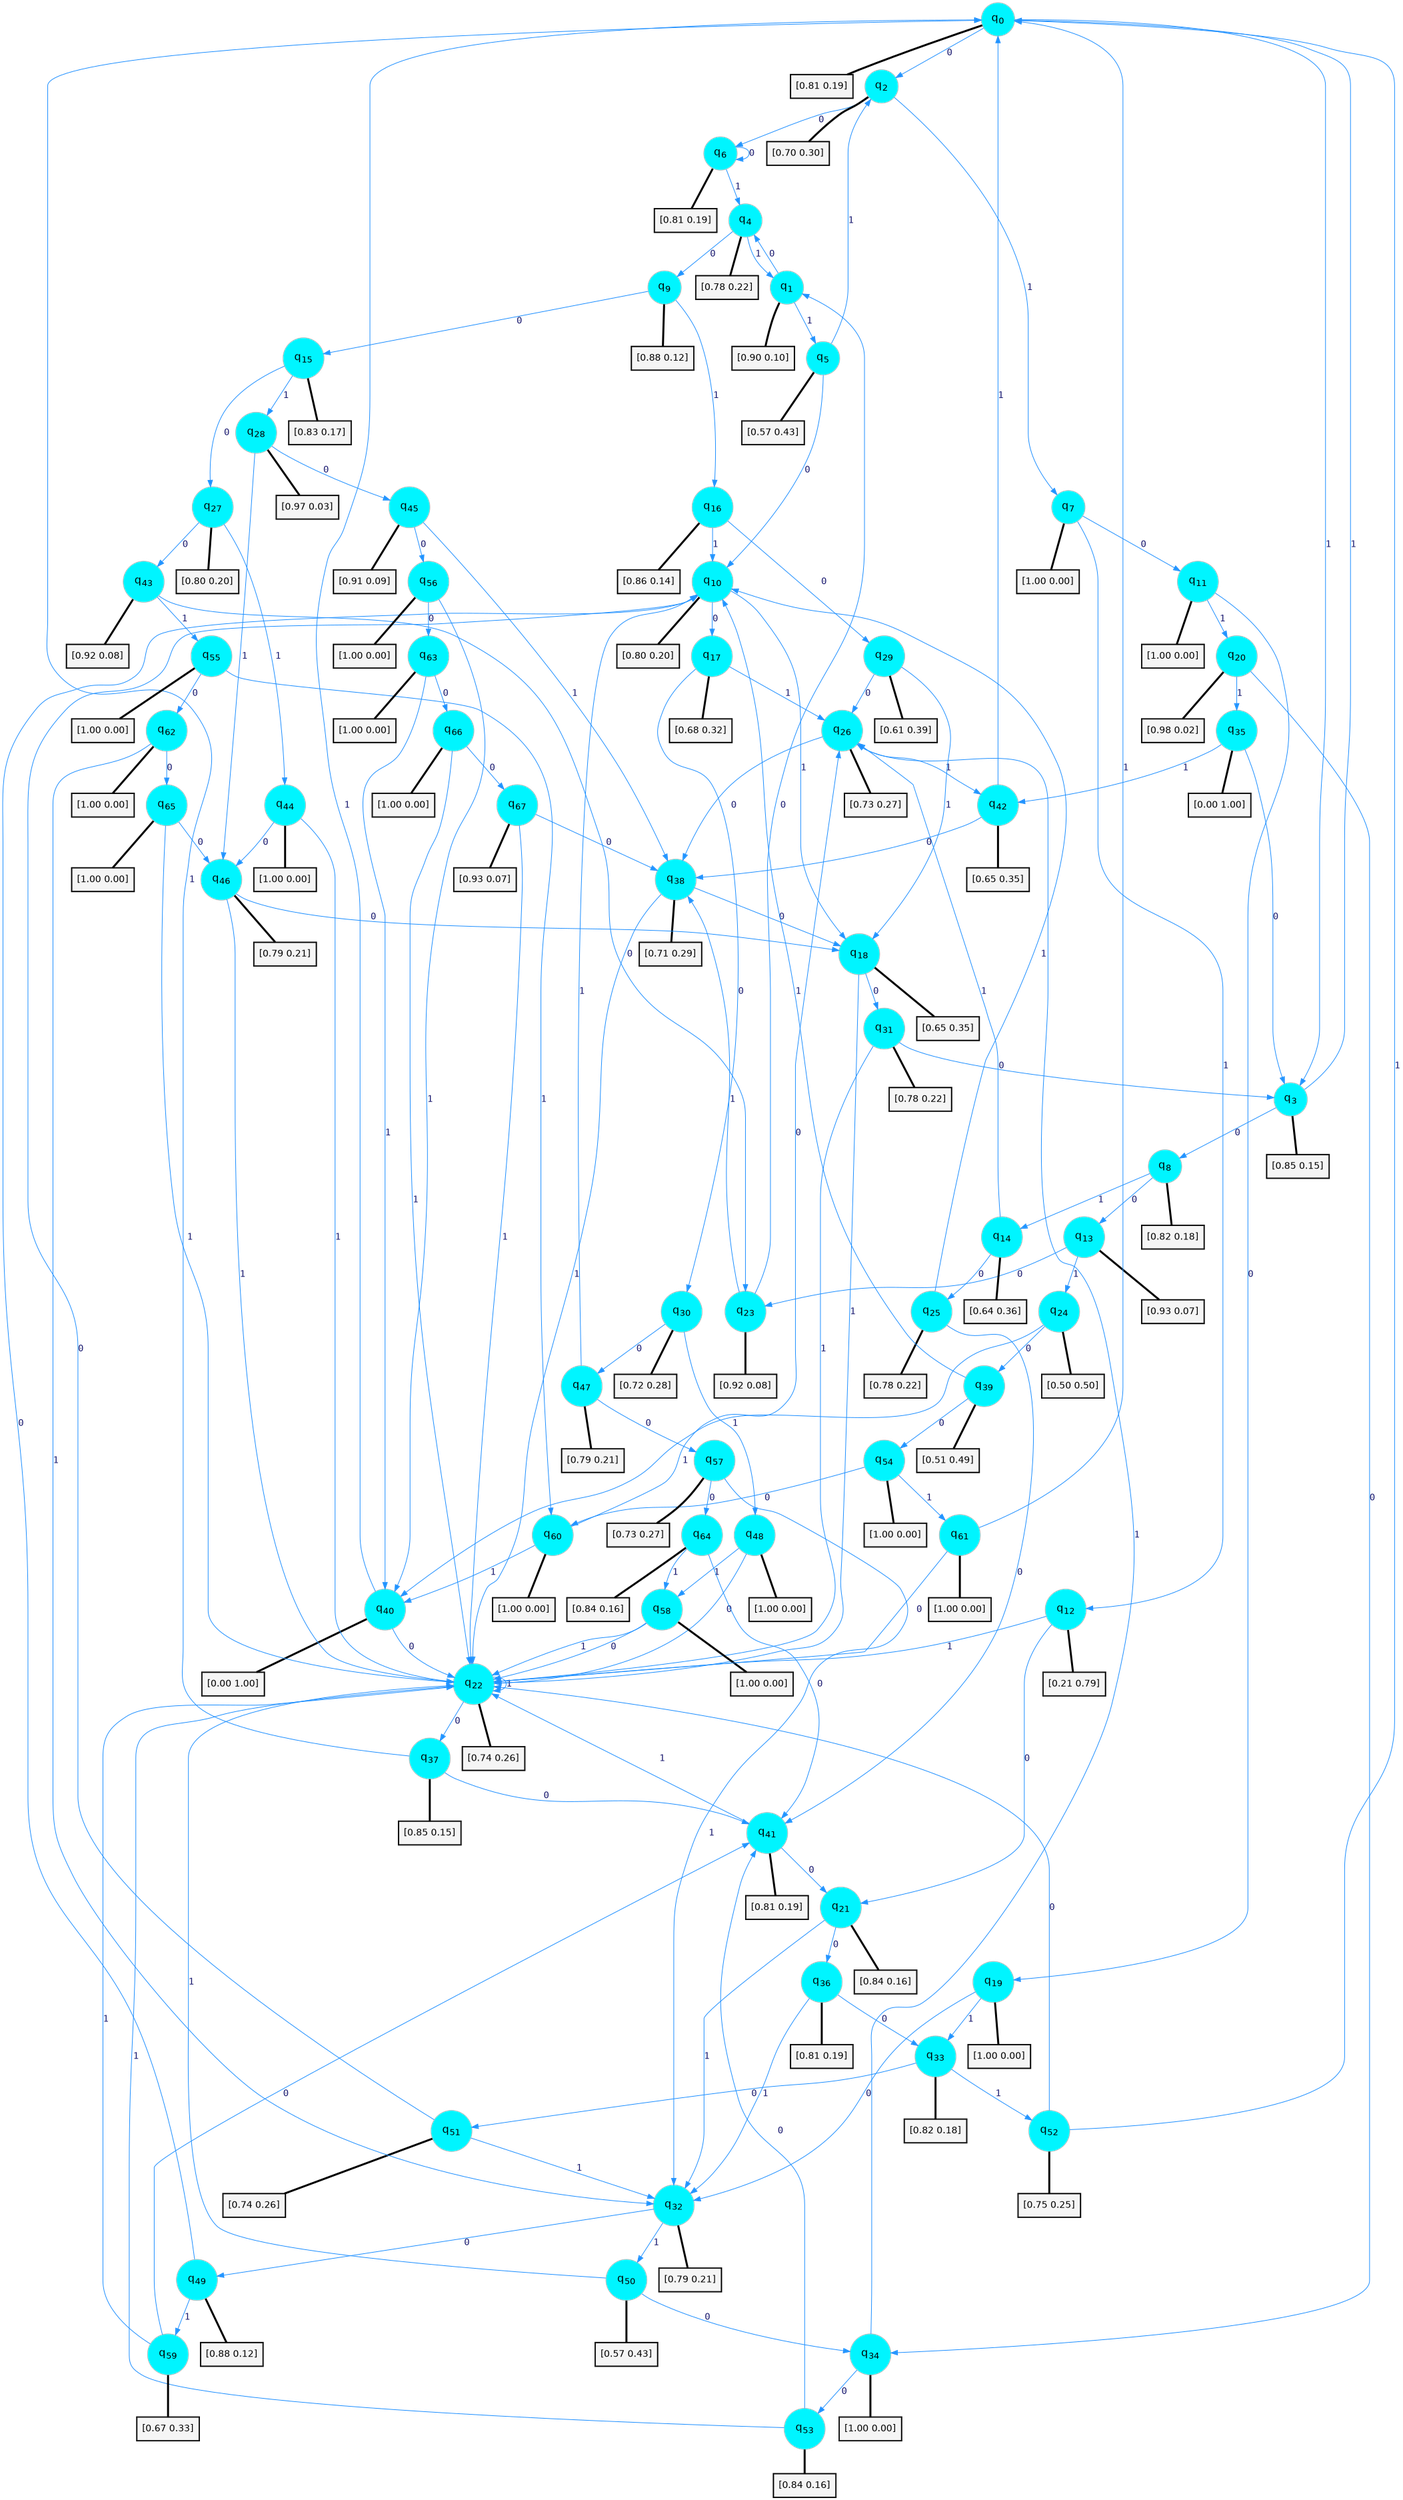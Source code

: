 digraph G {
graph [
bgcolor=transparent, dpi=300, rankdir=TD, size="40,25"];
node [
color=gray, fillcolor=turquoise1, fontcolor=black, fontname=Helvetica, fontsize=16, fontweight=bold, shape=circle, style=filled];
edge [
arrowsize=1, color=dodgerblue1, fontcolor=midnightblue, fontname=courier, fontweight=bold, penwidth=1, style=solid, weight=20];
0[label=<q<SUB>0</SUB>>];
1[label=<q<SUB>1</SUB>>];
2[label=<q<SUB>2</SUB>>];
3[label=<q<SUB>3</SUB>>];
4[label=<q<SUB>4</SUB>>];
5[label=<q<SUB>5</SUB>>];
6[label=<q<SUB>6</SUB>>];
7[label=<q<SUB>7</SUB>>];
8[label=<q<SUB>8</SUB>>];
9[label=<q<SUB>9</SUB>>];
10[label=<q<SUB>10</SUB>>];
11[label=<q<SUB>11</SUB>>];
12[label=<q<SUB>12</SUB>>];
13[label=<q<SUB>13</SUB>>];
14[label=<q<SUB>14</SUB>>];
15[label=<q<SUB>15</SUB>>];
16[label=<q<SUB>16</SUB>>];
17[label=<q<SUB>17</SUB>>];
18[label=<q<SUB>18</SUB>>];
19[label=<q<SUB>19</SUB>>];
20[label=<q<SUB>20</SUB>>];
21[label=<q<SUB>21</SUB>>];
22[label=<q<SUB>22</SUB>>];
23[label=<q<SUB>23</SUB>>];
24[label=<q<SUB>24</SUB>>];
25[label=<q<SUB>25</SUB>>];
26[label=<q<SUB>26</SUB>>];
27[label=<q<SUB>27</SUB>>];
28[label=<q<SUB>28</SUB>>];
29[label=<q<SUB>29</SUB>>];
30[label=<q<SUB>30</SUB>>];
31[label=<q<SUB>31</SUB>>];
32[label=<q<SUB>32</SUB>>];
33[label=<q<SUB>33</SUB>>];
34[label=<q<SUB>34</SUB>>];
35[label=<q<SUB>35</SUB>>];
36[label=<q<SUB>36</SUB>>];
37[label=<q<SUB>37</SUB>>];
38[label=<q<SUB>38</SUB>>];
39[label=<q<SUB>39</SUB>>];
40[label=<q<SUB>40</SUB>>];
41[label=<q<SUB>41</SUB>>];
42[label=<q<SUB>42</SUB>>];
43[label=<q<SUB>43</SUB>>];
44[label=<q<SUB>44</SUB>>];
45[label=<q<SUB>45</SUB>>];
46[label=<q<SUB>46</SUB>>];
47[label=<q<SUB>47</SUB>>];
48[label=<q<SUB>48</SUB>>];
49[label=<q<SUB>49</SUB>>];
50[label=<q<SUB>50</SUB>>];
51[label=<q<SUB>51</SUB>>];
52[label=<q<SUB>52</SUB>>];
53[label=<q<SUB>53</SUB>>];
54[label=<q<SUB>54</SUB>>];
55[label=<q<SUB>55</SUB>>];
56[label=<q<SUB>56</SUB>>];
57[label=<q<SUB>57</SUB>>];
58[label=<q<SUB>58</SUB>>];
59[label=<q<SUB>59</SUB>>];
60[label=<q<SUB>60</SUB>>];
61[label=<q<SUB>61</SUB>>];
62[label=<q<SUB>62</SUB>>];
63[label=<q<SUB>63</SUB>>];
64[label=<q<SUB>64</SUB>>];
65[label=<q<SUB>65</SUB>>];
66[label=<q<SUB>66</SUB>>];
67[label=<q<SUB>67</SUB>>];
68[label="[0.81 0.19]", shape=box,fontcolor=black, fontname=Helvetica, fontsize=14, penwidth=2, fillcolor=whitesmoke,color=black];
69[label="[0.90 0.10]", shape=box,fontcolor=black, fontname=Helvetica, fontsize=14, penwidth=2, fillcolor=whitesmoke,color=black];
70[label="[0.70 0.30]", shape=box,fontcolor=black, fontname=Helvetica, fontsize=14, penwidth=2, fillcolor=whitesmoke,color=black];
71[label="[0.85 0.15]", shape=box,fontcolor=black, fontname=Helvetica, fontsize=14, penwidth=2, fillcolor=whitesmoke,color=black];
72[label="[0.78 0.22]", shape=box,fontcolor=black, fontname=Helvetica, fontsize=14, penwidth=2, fillcolor=whitesmoke,color=black];
73[label="[0.57 0.43]", shape=box,fontcolor=black, fontname=Helvetica, fontsize=14, penwidth=2, fillcolor=whitesmoke,color=black];
74[label="[0.81 0.19]", shape=box,fontcolor=black, fontname=Helvetica, fontsize=14, penwidth=2, fillcolor=whitesmoke,color=black];
75[label="[1.00 0.00]", shape=box,fontcolor=black, fontname=Helvetica, fontsize=14, penwidth=2, fillcolor=whitesmoke,color=black];
76[label="[0.82 0.18]", shape=box,fontcolor=black, fontname=Helvetica, fontsize=14, penwidth=2, fillcolor=whitesmoke,color=black];
77[label="[0.88 0.12]", shape=box,fontcolor=black, fontname=Helvetica, fontsize=14, penwidth=2, fillcolor=whitesmoke,color=black];
78[label="[0.80 0.20]", shape=box,fontcolor=black, fontname=Helvetica, fontsize=14, penwidth=2, fillcolor=whitesmoke,color=black];
79[label="[1.00 0.00]", shape=box,fontcolor=black, fontname=Helvetica, fontsize=14, penwidth=2, fillcolor=whitesmoke,color=black];
80[label="[0.21 0.79]", shape=box,fontcolor=black, fontname=Helvetica, fontsize=14, penwidth=2, fillcolor=whitesmoke,color=black];
81[label="[0.93 0.07]", shape=box,fontcolor=black, fontname=Helvetica, fontsize=14, penwidth=2, fillcolor=whitesmoke,color=black];
82[label="[0.64 0.36]", shape=box,fontcolor=black, fontname=Helvetica, fontsize=14, penwidth=2, fillcolor=whitesmoke,color=black];
83[label="[0.83 0.17]", shape=box,fontcolor=black, fontname=Helvetica, fontsize=14, penwidth=2, fillcolor=whitesmoke,color=black];
84[label="[0.86 0.14]", shape=box,fontcolor=black, fontname=Helvetica, fontsize=14, penwidth=2, fillcolor=whitesmoke,color=black];
85[label="[0.68 0.32]", shape=box,fontcolor=black, fontname=Helvetica, fontsize=14, penwidth=2, fillcolor=whitesmoke,color=black];
86[label="[0.65 0.35]", shape=box,fontcolor=black, fontname=Helvetica, fontsize=14, penwidth=2, fillcolor=whitesmoke,color=black];
87[label="[1.00 0.00]", shape=box,fontcolor=black, fontname=Helvetica, fontsize=14, penwidth=2, fillcolor=whitesmoke,color=black];
88[label="[0.98 0.02]", shape=box,fontcolor=black, fontname=Helvetica, fontsize=14, penwidth=2, fillcolor=whitesmoke,color=black];
89[label="[0.84 0.16]", shape=box,fontcolor=black, fontname=Helvetica, fontsize=14, penwidth=2, fillcolor=whitesmoke,color=black];
90[label="[0.74 0.26]", shape=box,fontcolor=black, fontname=Helvetica, fontsize=14, penwidth=2, fillcolor=whitesmoke,color=black];
91[label="[0.92 0.08]", shape=box,fontcolor=black, fontname=Helvetica, fontsize=14, penwidth=2, fillcolor=whitesmoke,color=black];
92[label="[0.50 0.50]", shape=box,fontcolor=black, fontname=Helvetica, fontsize=14, penwidth=2, fillcolor=whitesmoke,color=black];
93[label="[0.78 0.22]", shape=box,fontcolor=black, fontname=Helvetica, fontsize=14, penwidth=2, fillcolor=whitesmoke,color=black];
94[label="[0.73 0.27]", shape=box,fontcolor=black, fontname=Helvetica, fontsize=14, penwidth=2, fillcolor=whitesmoke,color=black];
95[label="[0.80 0.20]", shape=box,fontcolor=black, fontname=Helvetica, fontsize=14, penwidth=2, fillcolor=whitesmoke,color=black];
96[label="[0.97 0.03]", shape=box,fontcolor=black, fontname=Helvetica, fontsize=14, penwidth=2, fillcolor=whitesmoke,color=black];
97[label="[0.61 0.39]", shape=box,fontcolor=black, fontname=Helvetica, fontsize=14, penwidth=2, fillcolor=whitesmoke,color=black];
98[label="[0.72 0.28]", shape=box,fontcolor=black, fontname=Helvetica, fontsize=14, penwidth=2, fillcolor=whitesmoke,color=black];
99[label="[0.78 0.22]", shape=box,fontcolor=black, fontname=Helvetica, fontsize=14, penwidth=2, fillcolor=whitesmoke,color=black];
100[label="[0.79 0.21]", shape=box,fontcolor=black, fontname=Helvetica, fontsize=14, penwidth=2, fillcolor=whitesmoke,color=black];
101[label="[0.82 0.18]", shape=box,fontcolor=black, fontname=Helvetica, fontsize=14, penwidth=2, fillcolor=whitesmoke,color=black];
102[label="[1.00 0.00]", shape=box,fontcolor=black, fontname=Helvetica, fontsize=14, penwidth=2, fillcolor=whitesmoke,color=black];
103[label="[0.00 1.00]", shape=box,fontcolor=black, fontname=Helvetica, fontsize=14, penwidth=2, fillcolor=whitesmoke,color=black];
104[label="[0.81 0.19]", shape=box,fontcolor=black, fontname=Helvetica, fontsize=14, penwidth=2, fillcolor=whitesmoke,color=black];
105[label="[0.85 0.15]", shape=box,fontcolor=black, fontname=Helvetica, fontsize=14, penwidth=2, fillcolor=whitesmoke,color=black];
106[label="[0.71 0.29]", shape=box,fontcolor=black, fontname=Helvetica, fontsize=14, penwidth=2, fillcolor=whitesmoke,color=black];
107[label="[0.51 0.49]", shape=box,fontcolor=black, fontname=Helvetica, fontsize=14, penwidth=2, fillcolor=whitesmoke,color=black];
108[label="[0.00 1.00]", shape=box,fontcolor=black, fontname=Helvetica, fontsize=14, penwidth=2, fillcolor=whitesmoke,color=black];
109[label="[0.81 0.19]", shape=box,fontcolor=black, fontname=Helvetica, fontsize=14, penwidth=2, fillcolor=whitesmoke,color=black];
110[label="[0.65 0.35]", shape=box,fontcolor=black, fontname=Helvetica, fontsize=14, penwidth=2, fillcolor=whitesmoke,color=black];
111[label="[0.92 0.08]", shape=box,fontcolor=black, fontname=Helvetica, fontsize=14, penwidth=2, fillcolor=whitesmoke,color=black];
112[label="[1.00 0.00]", shape=box,fontcolor=black, fontname=Helvetica, fontsize=14, penwidth=2, fillcolor=whitesmoke,color=black];
113[label="[0.91 0.09]", shape=box,fontcolor=black, fontname=Helvetica, fontsize=14, penwidth=2, fillcolor=whitesmoke,color=black];
114[label="[0.79 0.21]", shape=box,fontcolor=black, fontname=Helvetica, fontsize=14, penwidth=2, fillcolor=whitesmoke,color=black];
115[label="[0.79 0.21]", shape=box,fontcolor=black, fontname=Helvetica, fontsize=14, penwidth=2, fillcolor=whitesmoke,color=black];
116[label="[1.00 0.00]", shape=box,fontcolor=black, fontname=Helvetica, fontsize=14, penwidth=2, fillcolor=whitesmoke,color=black];
117[label="[0.88 0.12]", shape=box,fontcolor=black, fontname=Helvetica, fontsize=14, penwidth=2, fillcolor=whitesmoke,color=black];
118[label="[0.57 0.43]", shape=box,fontcolor=black, fontname=Helvetica, fontsize=14, penwidth=2, fillcolor=whitesmoke,color=black];
119[label="[0.74 0.26]", shape=box,fontcolor=black, fontname=Helvetica, fontsize=14, penwidth=2, fillcolor=whitesmoke,color=black];
120[label="[0.75 0.25]", shape=box,fontcolor=black, fontname=Helvetica, fontsize=14, penwidth=2, fillcolor=whitesmoke,color=black];
121[label="[0.84 0.16]", shape=box,fontcolor=black, fontname=Helvetica, fontsize=14, penwidth=2, fillcolor=whitesmoke,color=black];
122[label="[1.00 0.00]", shape=box,fontcolor=black, fontname=Helvetica, fontsize=14, penwidth=2, fillcolor=whitesmoke,color=black];
123[label="[1.00 0.00]", shape=box,fontcolor=black, fontname=Helvetica, fontsize=14, penwidth=2, fillcolor=whitesmoke,color=black];
124[label="[1.00 0.00]", shape=box,fontcolor=black, fontname=Helvetica, fontsize=14, penwidth=2, fillcolor=whitesmoke,color=black];
125[label="[0.73 0.27]", shape=box,fontcolor=black, fontname=Helvetica, fontsize=14, penwidth=2, fillcolor=whitesmoke,color=black];
126[label="[1.00 0.00]", shape=box,fontcolor=black, fontname=Helvetica, fontsize=14, penwidth=2, fillcolor=whitesmoke,color=black];
127[label="[0.67 0.33]", shape=box,fontcolor=black, fontname=Helvetica, fontsize=14, penwidth=2, fillcolor=whitesmoke,color=black];
128[label="[1.00 0.00]", shape=box,fontcolor=black, fontname=Helvetica, fontsize=14, penwidth=2, fillcolor=whitesmoke,color=black];
129[label="[1.00 0.00]", shape=box,fontcolor=black, fontname=Helvetica, fontsize=14, penwidth=2, fillcolor=whitesmoke,color=black];
130[label="[1.00 0.00]", shape=box,fontcolor=black, fontname=Helvetica, fontsize=14, penwidth=2, fillcolor=whitesmoke,color=black];
131[label="[1.00 0.00]", shape=box,fontcolor=black, fontname=Helvetica, fontsize=14, penwidth=2, fillcolor=whitesmoke,color=black];
132[label="[0.84 0.16]", shape=box,fontcolor=black, fontname=Helvetica, fontsize=14, penwidth=2, fillcolor=whitesmoke,color=black];
133[label="[1.00 0.00]", shape=box,fontcolor=black, fontname=Helvetica, fontsize=14, penwidth=2, fillcolor=whitesmoke,color=black];
134[label="[1.00 0.00]", shape=box,fontcolor=black, fontname=Helvetica, fontsize=14, penwidth=2, fillcolor=whitesmoke,color=black];
135[label="[0.93 0.07]", shape=box,fontcolor=black, fontname=Helvetica, fontsize=14, penwidth=2, fillcolor=whitesmoke,color=black];
0->2 [label=0];
0->3 [label=1];
0->68 [arrowhead=none, penwidth=3,color=black];
1->4 [label=0];
1->5 [label=1];
1->69 [arrowhead=none, penwidth=3,color=black];
2->6 [label=0];
2->7 [label=1];
2->70 [arrowhead=none, penwidth=3,color=black];
3->8 [label=0];
3->0 [label=1];
3->71 [arrowhead=none, penwidth=3,color=black];
4->9 [label=0];
4->1 [label=1];
4->72 [arrowhead=none, penwidth=3,color=black];
5->10 [label=0];
5->2 [label=1];
5->73 [arrowhead=none, penwidth=3,color=black];
6->6 [label=0];
6->4 [label=1];
6->74 [arrowhead=none, penwidth=3,color=black];
7->11 [label=0];
7->12 [label=1];
7->75 [arrowhead=none, penwidth=3,color=black];
8->13 [label=0];
8->14 [label=1];
8->76 [arrowhead=none, penwidth=3,color=black];
9->15 [label=0];
9->16 [label=1];
9->77 [arrowhead=none, penwidth=3,color=black];
10->17 [label=0];
10->18 [label=1];
10->78 [arrowhead=none, penwidth=3,color=black];
11->19 [label=0];
11->20 [label=1];
11->79 [arrowhead=none, penwidth=3,color=black];
12->21 [label=0];
12->22 [label=1];
12->80 [arrowhead=none, penwidth=3,color=black];
13->23 [label=0];
13->24 [label=1];
13->81 [arrowhead=none, penwidth=3,color=black];
14->25 [label=0];
14->26 [label=1];
14->82 [arrowhead=none, penwidth=3,color=black];
15->27 [label=0];
15->28 [label=1];
15->83 [arrowhead=none, penwidth=3,color=black];
16->29 [label=0];
16->10 [label=1];
16->84 [arrowhead=none, penwidth=3,color=black];
17->30 [label=0];
17->26 [label=1];
17->85 [arrowhead=none, penwidth=3,color=black];
18->31 [label=0];
18->22 [label=1];
18->86 [arrowhead=none, penwidth=3,color=black];
19->32 [label=0];
19->33 [label=1];
19->87 [arrowhead=none, penwidth=3,color=black];
20->34 [label=0];
20->35 [label=1];
20->88 [arrowhead=none, penwidth=3,color=black];
21->36 [label=0];
21->32 [label=1];
21->89 [arrowhead=none, penwidth=3,color=black];
22->37 [label=0];
22->22 [label=1];
22->90 [arrowhead=none, penwidth=3,color=black];
23->1 [label=0];
23->38 [label=1];
23->91 [arrowhead=none, penwidth=3,color=black];
24->39 [label=0];
24->40 [label=1];
24->92 [arrowhead=none, penwidth=3,color=black];
25->41 [label=0];
25->10 [label=1];
25->93 [arrowhead=none, penwidth=3,color=black];
26->38 [label=0];
26->42 [label=1];
26->94 [arrowhead=none, penwidth=3,color=black];
27->43 [label=0];
27->44 [label=1];
27->95 [arrowhead=none, penwidth=3,color=black];
28->45 [label=0];
28->46 [label=1];
28->96 [arrowhead=none, penwidth=3,color=black];
29->26 [label=0];
29->18 [label=1];
29->97 [arrowhead=none, penwidth=3,color=black];
30->47 [label=0];
30->48 [label=1];
30->98 [arrowhead=none, penwidth=3,color=black];
31->3 [label=0];
31->22 [label=1];
31->99 [arrowhead=none, penwidth=3,color=black];
32->49 [label=0];
32->50 [label=1];
32->100 [arrowhead=none, penwidth=3,color=black];
33->51 [label=0];
33->52 [label=1];
33->101 [arrowhead=none, penwidth=3,color=black];
34->53 [label=0];
34->26 [label=1];
34->102 [arrowhead=none, penwidth=3,color=black];
35->3 [label=0];
35->42 [label=1];
35->103 [arrowhead=none, penwidth=3,color=black];
36->33 [label=0];
36->32 [label=1];
36->104 [arrowhead=none, penwidth=3,color=black];
37->41 [label=0];
37->0 [label=1];
37->105 [arrowhead=none, penwidth=3,color=black];
38->18 [label=0];
38->22 [label=1];
38->106 [arrowhead=none, penwidth=3,color=black];
39->54 [label=0];
39->10 [label=1];
39->107 [arrowhead=none, penwidth=3,color=black];
40->22 [label=0];
40->0 [label=1];
40->108 [arrowhead=none, penwidth=3,color=black];
41->21 [label=0];
41->22 [label=1];
41->109 [arrowhead=none, penwidth=3,color=black];
42->38 [label=0];
42->0 [label=1];
42->110 [arrowhead=none, penwidth=3,color=black];
43->23 [label=0];
43->55 [label=1];
43->111 [arrowhead=none, penwidth=3,color=black];
44->46 [label=0];
44->22 [label=1];
44->112 [arrowhead=none, penwidth=3,color=black];
45->56 [label=0];
45->38 [label=1];
45->113 [arrowhead=none, penwidth=3,color=black];
46->18 [label=0];
46->22 [label=1];
46->114 [arrowhead=none, penwidth=3,color=black];
47->57 [label=0];
47->10 [label=1];
47->115 [arrowhead=none, penwidth=3,color=black];
48->22 [label=0];
48->58 [label=1];
48->116 [arrowhead=none, penwidth=3,color=black];
49->10 [label=0];
49->59 [label=1];
49->117 [arrowhead=none, penwidth=3,color=black];
50->34 [label=0];
50->22 [label=1];
50->118 [arrowhead=none, penwidth=3,color=black];
51->10 [label=0];
51->32 [label=1];
51->119 [arrowhead=none, penwidth=3,color=black];
52->22 [label=0];
52->0 [label=1];
52->120 [arrowhead=none, penwidth=3,color=black];
53->41 [label=0];
53->22 [label=1];
53->121 [arrowhead=none, penwidth=3,color=black];
54->60 [label=0];
54->61 [label=1];
54->122 [arrowhead=none, penwidth=3,color=black];
55->62 [label=0];
55->60 [label=1];
55->123 [arrowhead=none, penwidth=3,color=black];
56->63 [label=0];
56->40 [label=1];
56->124 [arrowhead=none, penwidth=3,color=black];
57->64 [label=0];
57->32 [label=1];
57->125 [arrowhead=none, penwidth=3,color=black];
58->22 [label=0];
58->22 [label=1];
58->126 [arrowhead=none, penwidth=3,color=black];
59->41 [label=0];
59->22 [label=1];
59->127 [arrowhead=none, penwidth=3,color=black];
60->26 [label=0];
60->40 [label=1];
60->128 [arrowhead=none, penwidth=3,color=black];
61->22 [label=0];
61->0 [label=1];
61->129 [arrowhead=none, penwidth=3,color=black];
62->65 [label=0];
62->32 [label=1];
62->130 [arrowhead=none, penwidth=3,color=black];
63->66 [label=0];
63->40 [label=1];
63->131 [arrowhead=none, penwidth=3,color=black];
64->41 [label=0];
64->58 [label=1];
64->132 [arrowhead=none, penwidth=3,color=black];
65->46 [label=0];
65->22 [label=1];
65->133 [arrowhead=none, penwidth=3,color=black];
66->67 [label=0];
66->22 [label=1];
66->134 [arrowhead=none, penwidth=3,color=black];
67->38 [label=0];
67->22 [label=1];
67->135 [arrowhead=none, penwidth=3,color=black];
}
